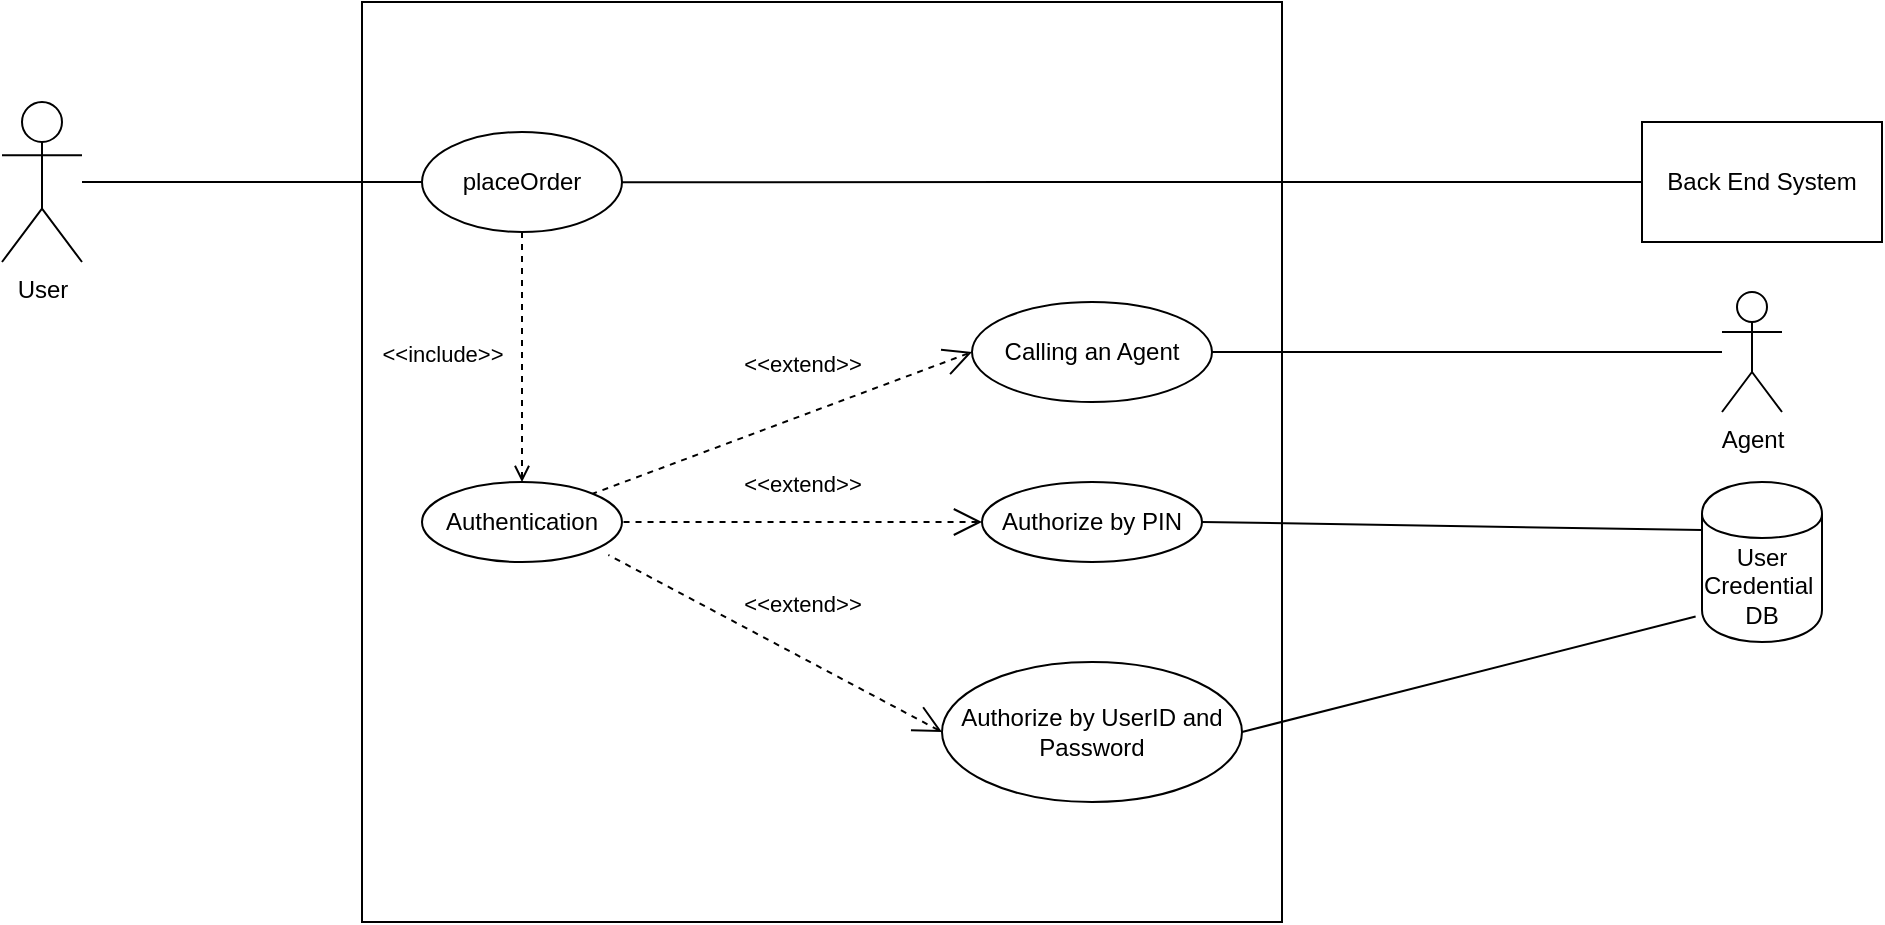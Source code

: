 <mxfile version="12.6.7" type="onedrive"><diagram id="GOcgIwSFRD3OjHDKQTM2" name="Page-1"><mxGraphModel dx="1482" dy="650" grid="1" gridSize="10" guides="1" tooltips="1" connect="1" arrows="1" fold="1" page="1" pageScale="1" pageWidth="850" pageHeight="1100" math="0" shadow="0"><root><mxCell id="0"/><mxCell id="1" parent="0"/><object label="User&lt;br&gt;" id="IgydJTnvWkEVqovRzqAV-1"><mxCell style="shape=umlActor;verticalLabelPosition=bottom;labelBackgroundColor=#ffffff;verticalAlign=top;html=1;outlineConnect=0;" parent="1" vertex="1"><mxGeometry x="120" y="110" width="40" height="80" as="geometry"/></mxCell></object><mxCell id="IgydJTnvWkEVqovRzqAV-11" value="" style="whiteSpace=wrap;html=1;aspect=fixed;fillColor=none;" parent="1" vertex="1"><mxGeometry x="300" y="60" width="460" height="460" as="geometry"/></mxCell><mxCell id="IgydJTnvWkEVqovRzqAV-29" value="Agent" style="shape=umlActor;verticalLabelPosition=bottom;labelBackgroundColor=#ffffff;verticalAlign=top;html=1;outlineConnect=0;fillColor=none;" parent="1" vertex="1"><mxGeometry x="980" y="205" width="30" height="60" as="geometry"/></mxCell><mxCell id="OHe6Ek9bKnfXNYHSplfF-1" value="placeOrder" style="ellipse;whiteSpace=wrap;html=1;" parent="1" vertex="1"><mxGeometry x="330" y="125" width="100" height="50" as="geometry"/></mxCell><mxCell id="OHe6Ek9bKnfXNYHSplfF-6" value="Authentication" style="ellipse;whiteSpace=wrap;html=1;" parent="1" vertex="1"><mxGeometry x="330" y="300" width="100" height="40" as="geometry"/></mxCell><mxCell id="OHe6Ek9bKnfXNYHSplfF-7" value="&amp;lt;&amp;lt;include&amp;gt;&amp;gt;" style="edgeStyle=none;html=1;endArrow=open;verticalAlign=bottom;dashed=1;labelBackgroundColor=none;entryX=0.5;entryY=0;entryDx=0;entryDy=0;" parent="1" source="OHe6Ek9bKnfXNYHSplfF-1" target="OHe6Ek9bKnfXNYHSplfF-6" edge="1"><mxGeometry x="0.111" y="-40" width="160" relative="1" as="geometry"><mxPoint x="400" y="200" as="sourcePoint"/><mxPoint x="560" y="200" as="targetPoint"/><Array as="points"/><mxPoint as="offset"/></mxGeometry></mxCell><mxCell id="izlv9Y-vLDrIok1zBzd0-4" value="Authorize by PIN" style="ellipse;whiteSpace=wrap;html=1;" parent="1" vertex="1"><mxGeometry x="610" y="300" width="110" height="40" as="geometry"/></mxCell><mxCell id="izlv9Y-vLDrIok1zBzd0-5" value="Authorize by UserID and Password" style="ellipse;whiteSpace=wrap;html=1;" parent="1" vertex="1"><mxGeometry x="590" y="390" width="150" height="70" as="geometry"/></mxCell><mxCell id="izlv9Y-vLDrIok1zBzd0-13" value="User Credential&amp;nbsp;&lt;br&gt;DB" style="shape=cylinder;whiteSpace=wrap;html=1;boundedLbl=1;backgroundOutline=1;" parent="1" vertex="1"><mxGeometry x="970" y="300" width="60" height="80" as="geometry"/></mxCell><mxCell id="izlv9Y-vLDrIok1zBzd0-14" value="" style="endArrow=none;html=1;exitX=1;exitY=0.5;exitDx=0;exitDy=0;entryX=0;entryY=0.3;entryDx=0;entryDy=0;" parent="1" source="izlv9Y-vLDrIok1zBzd0-4" target="izlv9Y-vLDrIok1zBzd0-13" edge="1"><mxGeometry width="50" height="50" relative="1" as="geometry"><mxPoint x="710" y="260" as="sourcePoint"/><mxPoint x="760" y="210" as="targetPoint"/></mxGeometry></mxCell><mxCell id="izlv9Y-vLDrIok1zBzd0-15" value="" style="endArrow=none;html=1;exitX=1;exitY=0.5;exitDx=0;exitDy=0;entryX=-0.053;entryY=0.841;entryDx=0;entryDy=0;entryPerimeter=0;" parent="1" source="izlv9Y-vLDrIok1zBzd0-5" target="izlv9Y-vLDrIok1zBzd0-13" edge="1"><mxGeometry width="50" height="50" relative="1" as="geometry"><mxPoint x="770" y="380" as="sourcePoint"/><mxPoint x="820" y="330" as="targetPoint"/></mxGeometry></mxCell><mxCell id="izlv9Y-vLDrIok1zBzd0-16" value="" style="endArrow=none;html=1;entryX=0;entryY=0.5;entryDx=0;entryDy=0;" parent="1" source="IgydJTnvWkEVqovRzqAV-1" target="OHe6Ek9bKnfXNYHSplfF-1" edge="1"><mxGeometry width="50" height="50" relative="1" as="geometry"><mxPoint x="240" y="170" as="sourcePoint"/><mxPoint x="290" y="120" as="targetPoint"/></mxGeometry></mxCell><mxCell id="izlv9Y-vLDrIok1zBzd0-27" value="" style="endArrow=none;html=1;entryX=1;entryY=0.5;entryDx=0;entryDy=0;" parent="1" source="IgydJTnvWkEVqovRzqAV-29" target="izlv9Y-vLDrIok1zBzd0-34" edge="1"><mxGeometry width="50" height="50" relative="1" as="geometry"><mxPoint x="290" y="310" as="sourcePoint"/><mxPoint x="340" y="260" as="targetPoint"/></mxGeometry></mxCell><mxCell id="izlv9Y-vLDrIok1zBzd0-31" value="Back End System" style="rounded=0;whiteSpace=wrap;html=1;" parent="1" vertex="1"><mxGeometry x="940" y="120" width="120" height="60" as="geometry"/></mxCell><mxCell id="izlv9Y-vLDrIok1zBzd0-33" value="" style="endArrow=none;html=1;entryX=0;entryY=0.5;entryDx=0;entryDy=0;" parent="1" source="OHe6Ek9bKnfXNYHSplfF-1" target="izlv9Y-vLDrIok1zBzd0-31" edge="1"><mxGeometry width="50" height="50" relative="1" as="geometry"><mxPoint x="630" y="190" as="sourcePoint"/><mxPoint x="680" y="140" as="targetPoint"/></mxGeometry></mxCell><mxCell id="izlv9Y-vLDrIok1zBzd0-34" value="Calling an Agent" style="ellipse;whiteSpace=wrap;html=1;" parent="1" vertex="1"><mxGeometry x="605" y="210" width="120" height="50" as="geometry"/></mxCell><mxCell id="izlv9Y-vLDrIok1zBzd0-36" value="&amp;lt;&amp;lt;extend&amp;gt;&amp;gt;" style="edgeStyle=none;html=1;startArrow=open;endArrow=none;startSize=12;verticalAlign=bottom;dashed=1;labelBackgroundColor=none;exitX=0;exitY=0.5;exitDx=0;exitDy=0;entryX=1;entryY=0.5;entryDx=0;entryDy=0;" parent="1" source="izlv9Y-vLDrIok1zBzd0-4" target="OHe6Ek9bKnfXNYHSplfF-6" edge="1"><mxGeometry y="-10" width="160" relative="1" as="geometry"><mxPoint x="120" y="520" as="sourcePoint"/><mxPoint x="280" y="520" as="targetPoint"/><Array as="points"/><mxPoint as="offset"/></mxGeometry></mxCell><mxCell id="d14fPIdvP5fX2P9G_5Kc-3" value="&amp;lt;&amp;lt;extend&amp;gt;&amp;gt;" style="edgeStyle=none;html=1;startArrow=open;endArrow=none;startSize=12;verticalAlign=bottom;dashed=1;labelBackgroundColor=none;entryX=0.932;entryY=0.912;entryDx=0;entryDy=0;entryPerimeter=0;exitX=0;exitY=0.5;exitDx=0;exitDy=0;" edge="1" parent="1" source="izlv9Y-vLDrIok1zBzd0-5" target="OHe6Ek9bKnfXNYHSplfF-6"><mxGeometry x="-0.072" y="-16" width="160" relative="1" as="geometry"><mxPoint x="340" y="410" as="sourcePoint"/><mxPoint x="500" y="410" as="targetPoint"/><mxPoint as="offset"/></mxGeometry></mxCell><mxCell id="d14fPIdvP5fX2P9G_5Kc-5" value="&amp;lt;&amp;lt;extend&amp;gt;&amp;gt;" style="edgeStyle=none;html=1;startArrow=open;endArrow=none;startSize=12;verticalAlign=bottom;dashed=1;labelBackgroundColor=none;entryX=1;entryY=0;entryDx=0;entryDy=0;exitX=0;exitY=0.5;exitDx=0;exitDy=0;" edge="1" parent="1" source="izlv9Y-vLDrIok1zBzd0-34" target="OHe6Ek9bKnfXNYHSplfF-6"><mxGeometry x="-0.162" y="-16" width="160" relative="1" as="geometry"><mxPoint x="350" y="420" as="sourcePoint"/><mxPoint x="510" y="420" as="targetPoint"/><mxPoint as="offset"/></mxGeometry></mxCell></root></mxGraphModel></diagram></mxfile>